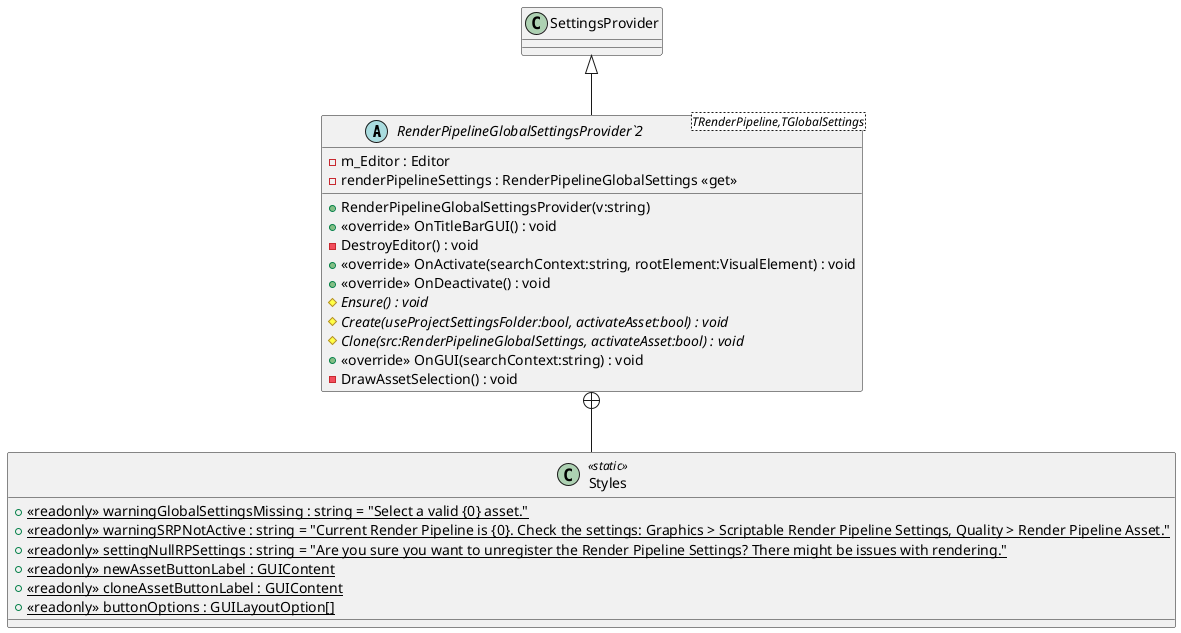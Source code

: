 @startuml
abstract class "RenderPipelineGlobalSettingsProvider`2"<TRenderPipeline,TGlobalSettings> {
    - m_Editor : Editor
    - renderPipelineSettings : RenderPipelineGlobalSettings <<get>>
    + RenderPipelineGlobalSettingsProvider(v:string)
    + <<override>> OnTitleBarGUI() : void
    - DestroyEditor() : void
    + <<override>> OnActivate(searchContext:string, rootElement:VisualElement) : void
    + <<override>> OnDeactivate() : void
    # {abstract} Ensure() : void
    # {abstract} Create(useProjectSettingsFolder:bool, activateAsset:bool) : void
    # {abstract} Clone(src:RenderPipelineGlobalSettings, activateAsset:bool) : void
    + <<override>> OnGUI(searchContext:string) : void
    - DrawAssetSelection() : void
}
class Styles <<static>> {
    + {static} <<readonly>> warningGlobalSettingsMissing : string = "Select a valid {0&#125; asset."
    + {static} <<readonly>> warningSRPNotActive : string = "Current Render Pipeline is {0&#125;. Check the settings: Graphics > Scriptable Render Pipeline Settings, Quality > Render Pipeline Asset."
    + {static} <<readonly>> settingNullRPSettings : string = "Are you sure you want to unregister the Render Pipeline Settings? There might be issues with rendering."
    + {static} <<readonly>> newAssetButtonLabel : GUIContent
    + {static} <<readonly>> cloneAssetButtonLabel : GUIContent
    + {static} <<readonly>> buttonOptions : GUILayoutOption[]
}
SettingsProvider <|-- "RenderPipelineGlobalSettingsProvider`2"
"RenderPipelineGlobalSettingsProvider`2" +-- Styles
@enduml
